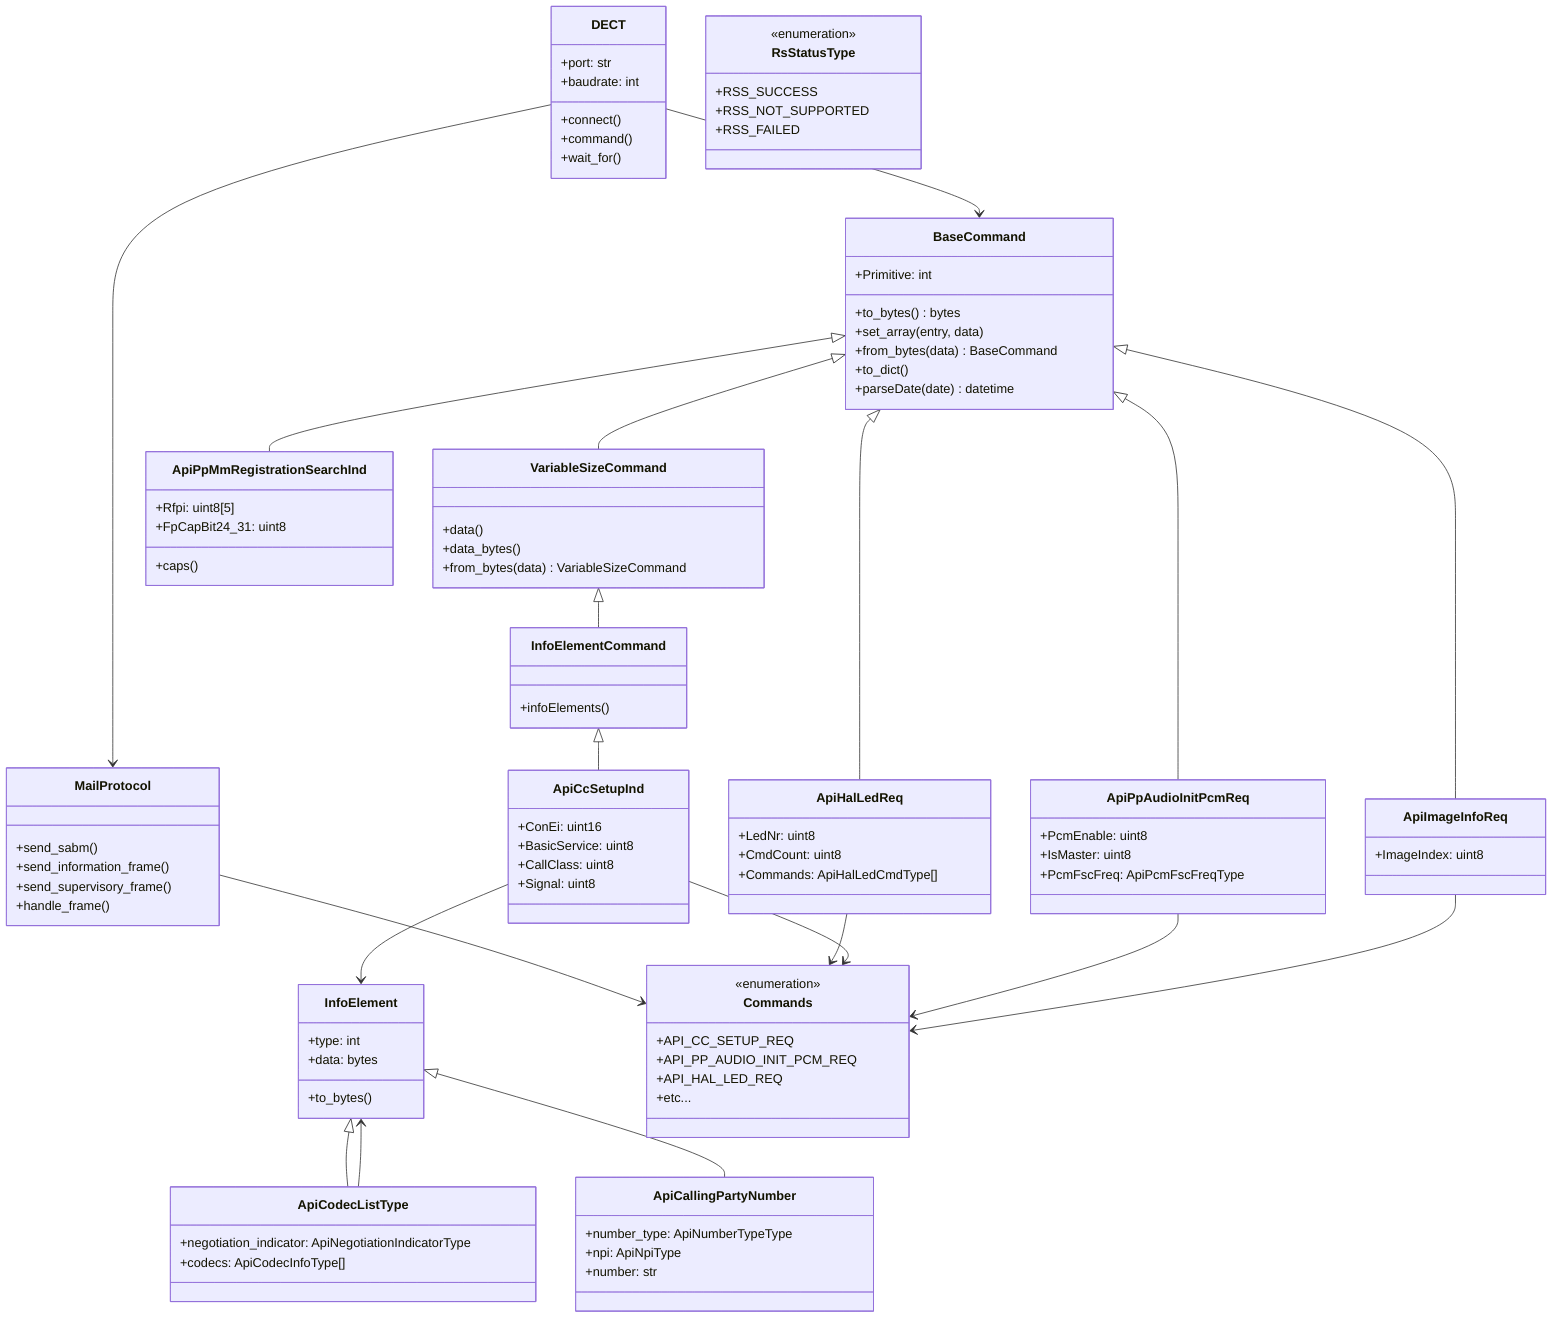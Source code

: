 classDiagram
     %% Base Classes
     class BaseCommand {
         +Primitive: int
         +to_bytes() bytes
         +set_array(entry, data)
         +from_bytes(data) BaseCommand
         +to_dict()
         +parseDate(date) datetime
     }

     class VariableSizeCommand {
         +data()
         +data_bytes()
         +from_bytes(data) VariableSizeCommand
     }

     class InfoElementCommand {
         +infoElements()
     }

     %% Core Classes
     class DECT {
         +port: str
         +baudrate: int
         +connect()
         +command()
         +wait_for()
     }

     class MailProtocol {
         +send_sabm()
         +send_information_frame()
         +send_supervisory_frame()
         +handle_frame()
     }

     %% Command Classes
     class ApiHalLedReq {
         +LedNr: uint8
         +CmdCount: uint8
         +Commands: ApiHalLedCmdType[]
     }

     class ApiCcSetupInd {
         +ConEi: uint16
         +BasicService: uint8
         +CallClass: uint8
         +Signal: uint8
     }

     class ApiPpMmRegistrationSearchInd {
         +Rfpi: uint8[5]
         +FpCapBit24_31: uint8
         +caps()
     }

     class ApiImageInfoReq {
         +ImageIndex: uint8
     }

     class ApiPpAudioInitPcmReq {
         +PcmEnable: uint8
         +IsMaster: uint8
         +PcmFscFreq: ApiPcmFscFreqType
     }

     %% Info Element Classes
     class InfoElement {
         +type: int
         +data: bytes
         +to_bytes()
     }

     class ApiCodecListType {
         +negotiation_indicator: ApiNegotiationIndicatorType
         +codecs: ApiCodecInfoType[]
     }

     class ApiCallingPartyNumber {
         +number_type: ApiNumberTypeType
         +npi: ApiNpiType
         +number: str
     }

     %% Key Enums
     class Commands {
         <<enumeration>>
         +API_CC_SETUP_REQ
         +API_PP_AUDIO_INIT_PCM_REQ
         +API_HAL_LED_REQ
         +etc...
     }

     class RsStatusType {
         <<enumeration>>
         +RSS_SUCCESS
         +RSS_NOT_SUPPORTED
         +RSS_FAILED
     }

     %% Relationships
     BaseCommand <|-- VariableSizeCommand
     VariableSizeCommand <|-- InfoElementCommand
     BaseCommand <|-- ApiHalLedReq
     BaseCommand <|-- ApiPpAudioInitPcmReq
     InfoElementCommand <|-- ApiCcSetupInd
     BaseCommand <|-- ApiImageInfoReq
     BaseCommand <|-- ApiPpMmRegistrationSearchInd

     InfoElement <|-- ApiCodecListType
     InfoElement <|-- ApiCallingPartyNumber

     DECT --> MailProtocol
     DECT --> BaseCommand
     MailProtocol --> Commands

     ApiHalLedReq --> Commands
     ApiCcSetupInd --> Commands
     ApiPpAudioInitPcmReq --> Commands
     ApiImageInfoReq --> Commands

     ApiCcSetupInd --> InfoElement
     ApiCodecListType --> InfoElement